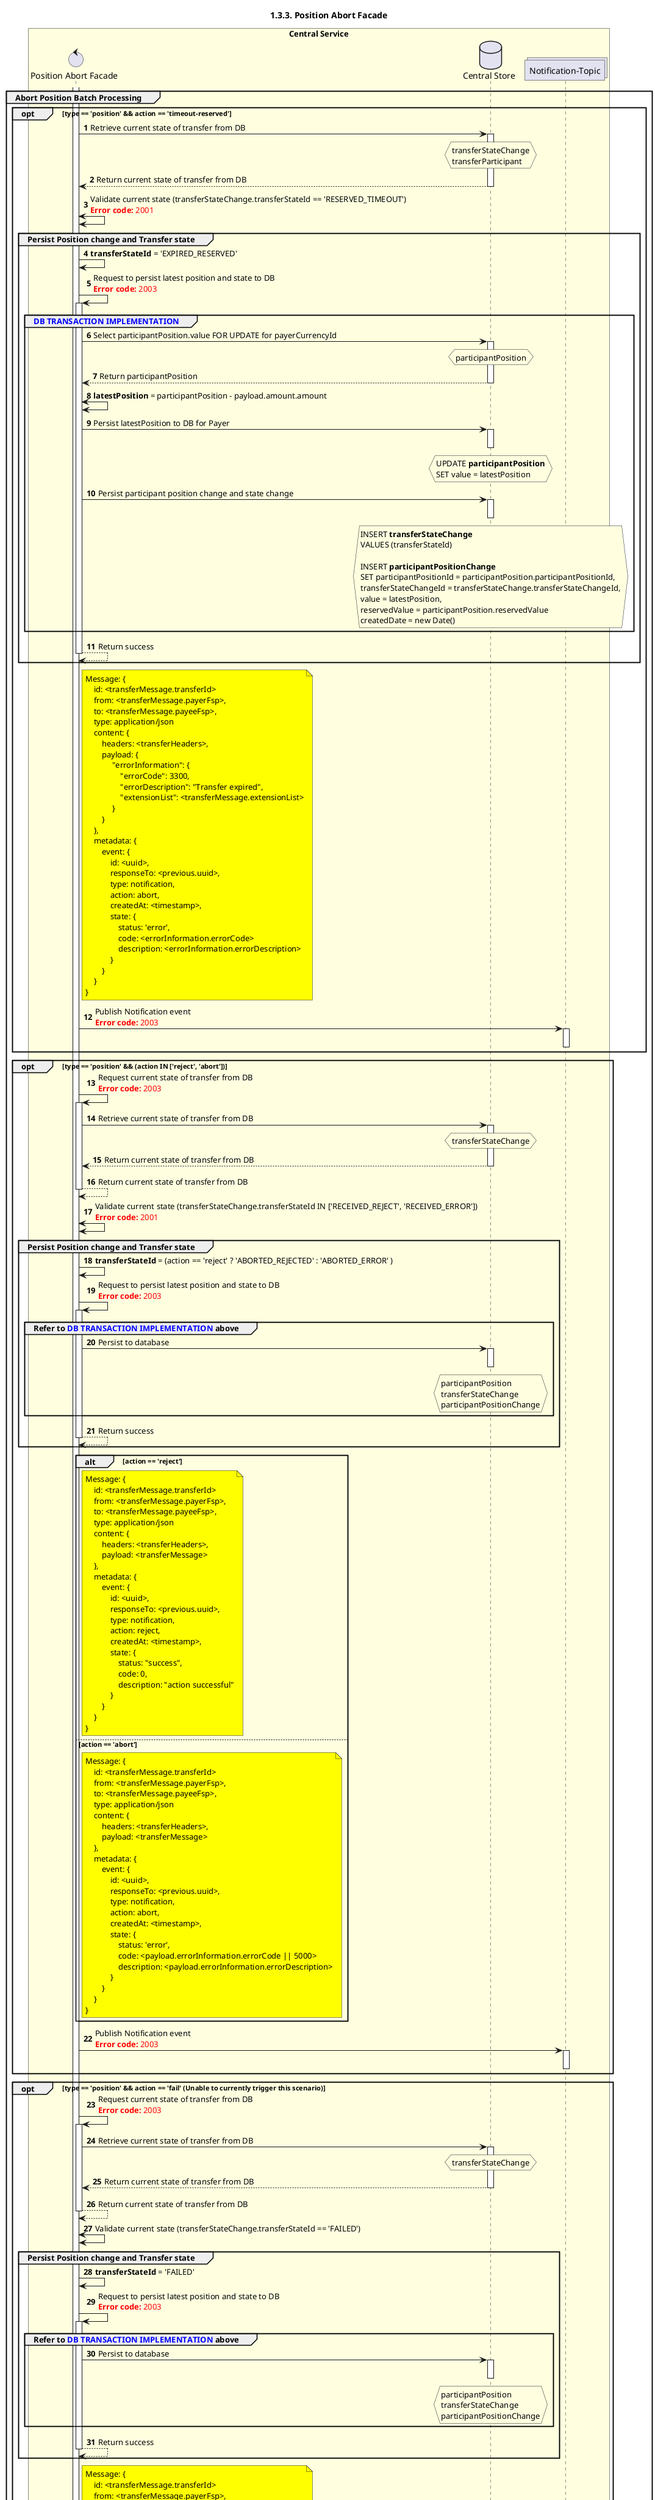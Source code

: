/'*****
 License
 --------------
 Copyright © 2017 Bill & Melinda Gates Foundation
 The Mojaloop files are made available by the Bill & Melinda Gates Foundation under the Apache License, Version 2.0 (the "License") and you may not use these files except in compliance with the License. You may obtain a copy of the License at
 http://www.apache.org/licenses/LICENSE-2.0
 Unless required by applicable law or agreed to in writing, the Mojaloop files are distributed on an "AS IS" BASIS, WITHOUT WARRANTIES OR CONDITIONS OF ANY KIND, either express or implied. See the License for the specific language governing permissions and limitations under the License.
 Contributors
 --------------
 This is the official list of the Mojaloop project contributors for this file.
 Names of the original copyright holders (individuals or organizations)
 should be listed with a '*' in the first column. People who have
 contributed from an organization can be listed under the organization
 that actually holds the copyright for their contributions (see the
 Gates Foundation organization for an example). Those individuals should have
 their names indented and be marked with a '-'. Email address can be added
 optionally within square brackets <email>.
 * Gates Foundation
 - Name Surname <name.surname@gatesfoundation.com>

 * Rajiv Mothilal <rajiv.mothilal@modusbox.com>
 * Georgi Georgiev <georgi.georgiev@modusbox.com>
 * Sam Kummary <sam@modusbox.com>
 * Vijay Kumar <vijaya.guthi@infitx.com>
 -------------
 ******'/

@startuml
' declate title
title 1.3.3. Position Abort Facade

autonumber

' Actor Keys:
'   boundary - APIs/Interfaces, etc
'   collections - Kafka Topics
'   control - Kafka Consumers
'   entity - Database Access Objects
'   database - Database Persistence Store

' declare actors
control "Position Abort Facade" as FACADE_POSITION_ABORT
collections "Notification-Topic" as TOPIC_NOTIFICATIONS
database "Central Store" as DB

box "Central Service" #LightYellow
    participant FACADE_POSITION_ABORT
    participant DB
    participant TOPIC_NOTIFICATIONS
end box

' start flow
activate FACADE_POSITION_ABORT
group Abort Position Batch Processing
    opt type == 'position' && action == 'timeout-reserved'
        FACADE_POSITION_ABORT -> DB: Retrieve current state of transfer from DB
        activate DB
        hnote over DB #lightyellow
            transferStateChange
            transferParticipant
        end note
        DB --> FACADE_POSITION_ABORT: Return current state of transfer from DB
        deactivate DB
        FACADE_POSITION_ABORT <-> FACADE_POSITION_ABORT: Validate current state (transferStateChange.transferStateId == 'RESERVED_TIMEOUT')\n<color #FF0000><b>Error code:</b> 2001</color>

        group Persist Position change and Transfer state
            FACADE_POSITION_ABORT -> FACADE_POSITION_ABORT: **transferStateId** = 'EXPIRED_RESERVED'
            FACADE_POSITION_ABORT -> FACADE_POSITION_ABORT: Request to persist latest position and state to DB\n<color #FF0000><b>Error code:</b> 2003</color>
            group <color #blue>DB TRANSACTION IMPLEMENTATION</color>
                activate FACADE_POSITION_ABORT
                FACADE_POSITION_ABORT -> DB: Select participantPosition.value FOR UPDATE for payerCurrencyId
                activate DB
                hnote over DB #lightyellow
                    participantPosition
                end note
                DB --> FACADE_POSITION_ABORT: Return participantPosition
                deactivate DB
                FACADE_POSITION_ABORT <-> FACADE_POSITION_ABORT: **latestPosition** = participantPosition - payload.amount.amount
                FACADE_POSITION_ABORT->DB: Persist latestPosition to DB for Payer
                hnote over DB #lightyellow
                    UPDATE **participantPosition**
                    SET value = latestPosition
                end note
                activate DB
                deactivate DB
                FACADE_POSITION_ABORT -> DB: Persist participant position change and state change
                hnote over DB #lightyellow
                        INSERT **transferStateChange** 
                        VALUES (transferStateId)

                        INSERT **participantPositionChange**
                        SET participantPositionId = participantPosition.participantPositionId,
                        transferStateChangeId = transferStateChange.transferStateChangeId,
                        value = latestPosition,
                        reservedValue = participantPosition.reservedValue
                        createdDate = new Date()
                end note
                activate DB
                deactivate DB
            end
            FACADE_POSITION_ABORT --> FACADE_POSITION_ABORT: Return success
            deactivate FACADE_POSITION_ABORT
        end
        note right of FACADE_POSITION_ABORT #yellow
            Message: {
                id: <transferMessage.transferId>
                from: <transferMessage.payerFsp>,
                to: <transferMessage.payeeFsp>,
                type: application/json
                content: {
                    headers: <transferHeaders>,
                    payload: {
                         "errorInformation": {
                             "errorCode": 3300,
                             "errorDescription": "Transfer expired",
                             "extensionList": <transferMessage.extensionList>
                         }
                    }
                },
                metadata: {
                    event: {
                        id: <uuid>,
                        responseTo: <previous.uuid>,
                        type: notification,
                        action: abort,
                        createdAt: <timestamp>,
                        state: {
                            status: 'error',
                            code: <errorInformation.errorCode>
                            description: <errorInformation.errorDescription>
                        }
                    }
                }
            }
        end note
        FACADE_POSITION_ABORT -> TOPIC_NOTIFICATIONS: Publish Notification event\n<color #FF0000><b>Error code:</b> 2003</color>
        activate TOPIC_NOTIFICATIONS
        deactivate TOPIC_NOTIFICATIONS
    end
    opt type == 'position' && (action IN ['reject', 'abort'])
        FACADE_POSITION_ABORT -> FACADE_POSITION_ABORT: Request current state of transfer from DB\n<color #FF0000><b>Error code:</b> 2003</color>
        activate FACADE_POSITION_ABORT
        FACADE_POSITION_ABORT -> DB: Retrieve current state of transfer from DB
        activate DB
        hnote over DB #lightyellow
            transferStateChange
        end note
        DB --> FACADE_POSITION_ABORT: Return current state of transfer from DB
        deactivate DB
        FACADE_POSITION_ABORT --> FACADE_POSITION_ABORT: Return current state of transfer from DB
        deactivate FACADE_POSITION_ABORT
        FACADE_POSITION_ABORT <-> FACADE_POSITION_ABORT: Validate current state (transferStateChange.transferStateId IN ['RECEIVED_REJECT', 'RECEIVED_ERROR'])\n<color #FF0000><b>Error code:</b> 2001</color>

        group Persist Position change and Transfer state
            FACADE_POSITION_ABORT -> FACADE_POSITION_ABORT: **transferStateId** = (action == 'reject' ? 'ABORTED_REJECTED' : 'ABORTED_ERROR' )
            FACADE_POSITION_ABORT -> FACADE_POSITION_ABORT: Request to persist latest position and state to DB\n<color #FF0000><b>Error code:</b> 2003</color>
            group Refer to <color #blue>DB TRANSACTION IMPLEMENTATION</color> above
                activate FACADE_POSITION_ABORT
                FACADE_POSITION_ABORT -> DB: Persist to database
                activate DB
                deactivate DB
                hnote over DB #lightyellow
                    participantPosition
                    transferStateChange
                    participantPositionChange
                end note
            end
            FACADE_POSITION_ABORT --> FACADE_POSITION_ABORT: Return success
            deactivate FACADE_POSITION_ABORT
        end
        alt action == 'reject'
            note right of FACADE_POSITION_ABORT #yellow
                Message: {
                    id: <transferMessage.transferId>
                    from: <transferMessage.payerFsp>,
                    to: <transferMessage.payeeFsp>,
                    type: application/json
                    content: {
                        headers: <transferHeaders>,
                        payload: <transferMessage>
                    },
                    metadata: {
                        event: {
                            id: <uuid>,
                            responseTo: <previous.uuid>,
                            type: notification,
                            action: reject,
                            createdAt: <timestamp>,
                            state: {
                                status: "success",
                                code: 0,
                                description: "action successful"
                            }
                        }
                    }
                }
            end note
        else action == 'abort'
            note right of FACADE_POSITION_ABORT #yellow
                Message: {
                    id: <transferMessage.transferId>
                    from: <transferMessage.payerFsp>,
                    to: <transferMessage.payeeFsp>,
                    type: application/json
                    content: {
                        headers: <transferHeaders>,
                        payload: <transferMessage>
                    },
                    metadata: {
                        event: {
                            id: <uuid>,
                            responseTo: <previous.uuid>,
                            type: notification,
                            action: abort,
                            createdAt: <timestamp>,
                            state: {
                                status: 'error',
                                code: <payload.errorInformation.errorCode || 5000>
                                description: <payload.errorInformation.errorDescription>
                            }
                        }
                    }
                }
            end note
        end
        FACADE_POSITION_ABORT -> TOPIC_NOTIFICATIONS: Publish Notification event\n<color #FF0000><b>Error code:</b> 2003</color>
        activate TOPIC_NOTIFICATIONS
        deactivate TOPIC_NOTIFICATIONS
    end

    ' TODO: We do not see how this scenario will be triggered
    opt type == 'position' && action == 'fail' (Unable to currently trigger this scenario)
        FACADE_POSITION_ABORT -> FACADE_POSITION_ABORT: Request current state of transfer from DB\n<color #FF0000><b>Error code:</b> 2003</color>
        activate FACADE_POSITION_ABORT
        FACADE_POSITION_ABORT -> DB: Retrieve current state of transfer from DB
        activate DB
        hnote over DB #lightyellow
            transferStateChange
        end note
        DB --> FACADE_POSITION_ABORT: Return current state of transfer from DB
        deactivate DB
        FACADE_POSITION_ABORT --> FACADE_POSITION_ABORT: Return current state of transfer from DB
        deactivate FACADE_POSITION_ABORT
        FACADE_POSITION_ABORT <-> FACADE_POSITION_ABORT: Validate current state (transferStateChange.transferStateId == 'FAILED')

        group Persist Position change and Transfer state
            FACADE_POSITION_ABORT -> FACADE_POSITION_ABORT: **transferStateId** = 'FAILED'
            FACADE_POSITION_ABORT -> FACADE_POSITION_ABORT: Request to persist latest position and state to DB\n<color #FF0000><b>Error code:</b> 2003</color>
            group Refer to <color #blue>DB TRANSACTION IMPLEMENTATION</color> above
                activate FACADE_POSITION_ABORT
                FACADE_POSITION_ABORT -> DB: Persist to database
                activate DB
                deactivate DB
                hnote over DB #lightyellow
                    participantPosition
                    transferStateChange
                    participantPositionChange
                end note
            end
            FACADE_POSITION_ABORT --> FACADE_POSITION_ABORT: Return success
            deactivate FACADE_POSITION_ABORT
        end
        note right of FACADE_POSITION_ABORT #yellow
            Message: {
                id: <transferMessage.transferId>
                from: <transferMessage.payerFsp>,
                to: <transferMessage.payeeFsp>,
                type: application/json
                content: {
                    headers: <transferHeaders>,
                    payload: {
                         "errorInformation": {
                             "errorCode": 3100,
                             "errorDescription": "Transfer failed",
                             "extensionList": <transferMessage.extensionList>
                         }
                     }
                },
                metadata: {
                    event: {
                        id: <uuid>,
                        responseTo: <previous.uuid>,
                        type: notification,
                        action: abort,
                        createdAt: <timestamp>,
                        state: {
                            status: 'error',
                            code: <errorInformation.errorCode>
                            description: <errorInformation.errorDescription>
                        }
                    }
                }
            }
        end note
        FACADE_POSITION_ABORT -> TOPIC_NOTIFICATIONS: Publish Notification event\n<color #FF0000><b>Error code:</b> 2003</color>
        activate TOPIC_NOTIFICATIONS
        deactivate TOPIC_NOTIFICATIONS
    end
end
deactivate FACADE_POSITION_ABORT
@enduml
